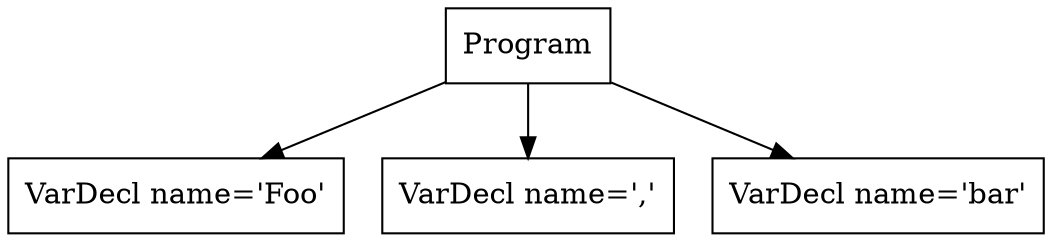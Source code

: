 digraph AST {
1 [shape=box, label="VarDecl name='Foo'"];
2 [shape=box, label="VarDecl name=','"];
3 [shape=box, label="VarDecl name='bar'"];
0 [shape=box, label="Program"];
0 -> 1;
0 -> 2;
0 -> 3;
}
